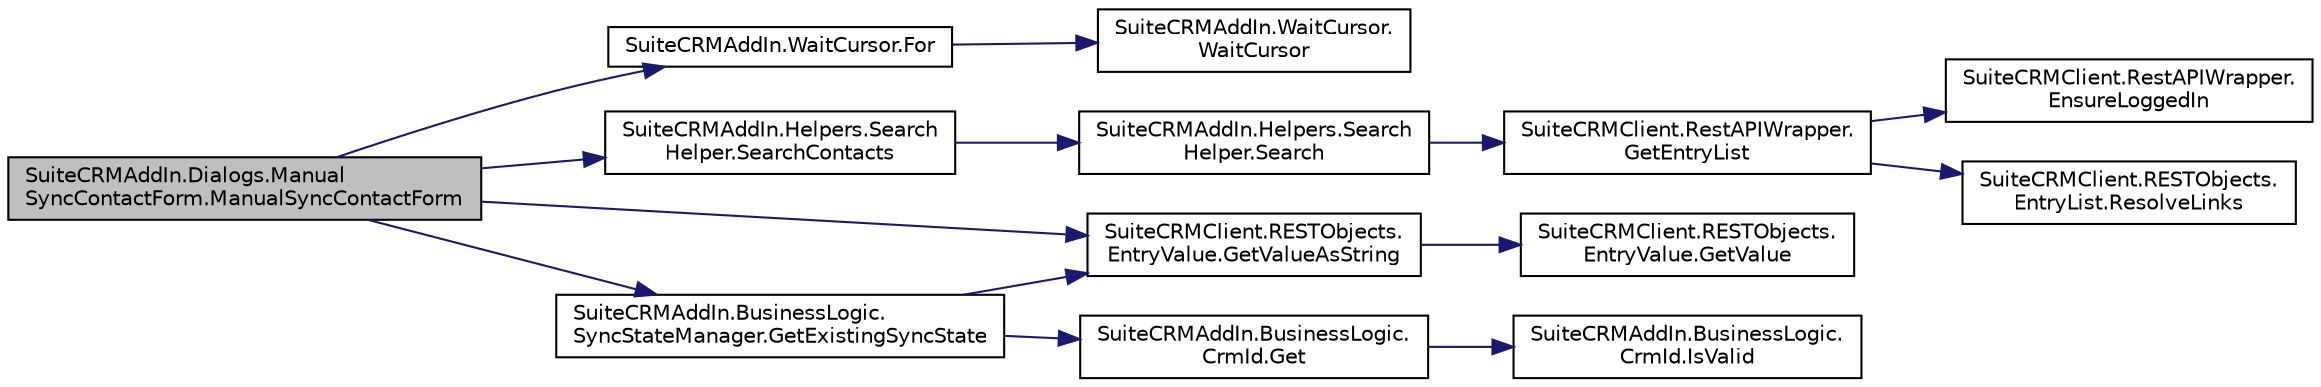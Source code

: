 digraph "SuiteCRMAddIn.Dialogs.ManualSyncContactForm.ManualSyncContactForm"
{
  edge [fontname="Helvetica",fontsize="10",labelfontname="Helvetica",labelfontsize="10"];
  node [fontname="Helvetica",fontsize="10",shape=record];
  rankdir="LR";
  Node0 [label="SuiteCRMAddIn.Dialogs.Manual\lSyncContactForm.ManualSyncContactForm",height=0.2,width=0.4,color="black", fillcolor="grey75", style="filled", fontcolor="black"];
  Node0 -> Node1 [color="midnightblue",fontsize="10",style="solid",fontname="Helvetica"];
  Node1 [label="SuiteCRMAddIn.WaitCursor.For",height=0.2,width=0.4,color="black", fillcolor="white", style="filled",URL="$struct_suite_c_r_m_add_in_1_1_wait_cursor.html#a7ba13e6acae32dbe5c97f21ba6c323b9"];
  Node1 -> Node2 [color="midnightblue",fontsize="10",style="solid",fontname="Helvetica"];
  Node2 [label="SuiteCRMAddIn.WaitCursor.\lWaitCursor",height=0.2,width=0.4,color="black", fillcolor="white", style="filled",URL="$struct_suite_c_r_m_add_in_1_1_wait_cursor.html#a5a3235a0e82ff01664e64e15a542babc"];
  Node0 -> Node3 [color="midnightblue",fontsize="10",style="solid",fontname="Helvetica"];
  Node3 [label="SuiteCRMAddIn.Helpers.Search\lHelper.SearchContacts",height=0.2,width=0.4,color="black", fillcolor="white", style="filled",URL="$class_suite_c_r_m_add_in_1_1_helpers_1_1_search_helper.html#a174a1f7c67f454fcf32e96972ad6c0a1"];
  Node3 -> Node4 [color="midnightblue",fontsize="10",style="solid",fontname="Helvetica"];
  Node4 [label="SuiteCRMAddIn.Helpers.Search\lHelper.Search",height=0.2,width=0.4,color="black", fillcolor="white", style="filled",URL="$class_suite_c_r_m_add_in_1_1_helpers_1_1_search_helper.html#ab98328dc340c32aaf12603c7546e7832"];
  Node4 -> Node5 [color="midnightblue",fontsize="10",style="solid",fontname="Helvetica"];
  Node5 [label="SuiteCRMClient.RestAPIWrapper.\lGetEntryList",height=0.2,width=0.4,color="black", fillcolor="white", style="filled",URL="$class_suite_c_r_m_client_1_1_rest_a_p_i_wrapper.html#a5822333b659d878ccd356ddcd28d466b",tooltip="Get the specified entries from the specified module. "];
  Node5 -> Node6 [color="midnightblue",fontsize="10",style="solid",fontname="Helvetica"];
  Node6 [label="SuiteCRMClient.RestAPIWrapper.\lEnsureLoggedIn",height=0.2,width=0.4,color="black", fillcolor="white", style="filled",URL="$class_suite_c_r_m_client_1_1_rest_a_p_i_wrapper.html#a47fa9bef59b59f02817a631b33a61a35"];
  Node5 -> Node7 [color="midnightblue",fontsize="10",style="solid",fontname="Helvetica"];
  Node7 [label="SuiteCRMClient.RESTObjects.\lEntryList.ResolveLinks",height=0.2,width=0.4,color="black", fillcolor="white", style="filled",URL="$class_suite_c_r_m_client_1_1_r_e_s_t_objects_1_1_entry_list.html#aa522f65581894273f1e6a6efaed29c2c"];
  Node0 -> Node8 [color="midnightblue",fontsize="10",style="solid",fontname="Helvetica"];
  Node8 [label="SuiteCRMAddIn.BusinessLogic.\lSyncStateManager.GetExistingSyncState",height=0.2,width=0.4,color="black", fillcolor="white", style="filled",URL="$class_suite_c_r_m_add_in_1_1_business_logic_1_1_sync_state_manager.html#a1be6c51a0b433eb8ae2ffa27f5cc1325",tooltip="Get the existing sync state for this CRM item, if it exists, else null. "];
  Node8 -> Node9 [color="midnightblue",fontsize="10",style="solid",fontname="Helvetica"];
  Node9 [label="SuiteCRMClient.RESTObjects.\lEntryValue.GetValueAsString",height=0.2,width=0.4,color="black", fillcolor="white", style="filled",URL="$class_suite_c_r_m_client_1_1_r_e_s_t_objects_1_1_entry_value.html#a6ff81b41c04d9c891efbafabc25f335f"];
  Node9 -> Node10 [color="midnightblue",fontsize="10",style="solid",fontname="Helvetica"];
  Node10 [label="SuiteCRMClient.RESTObjects.\lEntryValue.GetValue",height=0.2,width=0.4,color="black", fillcolor="white", style="filled",URL="$class_suite_c_r_m_client_1_1_r_e_s_t_objects_1_1_entry_value.html#a7dc773cb8764db461f60ceab15bb6377"];
  Node8 -> Node11 [color="midnightblue",fontsize="10",style="solid",fontname="Helvetica"];
  Node11 [label="SuiteCRMAddIn.BusinessLogic.\lCrmId.Get",height=0.2,width=0.4,color="black", fillcolor="white", style="filled",URL="$class_suite_c_r_m_add_in_1_1_business_logic_1_1_crm_id.html#a4c42d534f0f83aa65403c2c8e06dc5d1",tooltip="Get the single CrmId instance for this value. "];
  Node11 -> Node12 [color="midnightblue",fontsize="10",style="solid",fontname="Helvetica"];
  Node12 [label="SuiteCRMAddIn.BusinessLogic.\lCrmId.IsValid",height=0.2,width=0.4,color="black", fillcolor="white", style="filled",URL="$class_suite_c_r_m_add_in_1_1_business_logic_1_1_crm_id.html#a753d936c4867f81d95032490ff89cd48",tooltip="Validates a CRM id. "];
  Node0 -> Node9 [color="midnightblue",fontsize="10",style="solid",fontname="Helvetica"];
}
